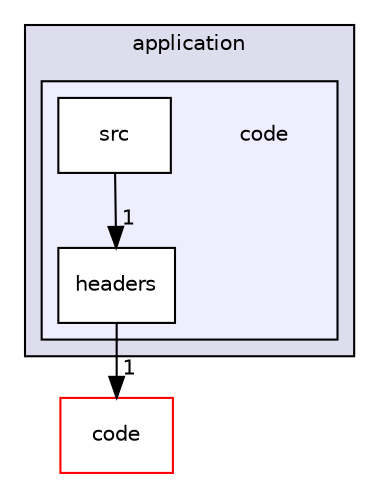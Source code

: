 digraph "application/code" {
  compound=true
  node [ fontsize="10", fontname="Helvetica"];
  edge [ labelfontsize="10", labelfontname="Helvetica"];
  subgraph clusterdir_d75c23162a2652451dce46d2e7e8aead {
    graph [ bgcolor="#ddddee", pencolor="black", label="application" fontname="Helvetica", fontsize="10", URL="dir_d75c23162a2652451dce46d2e7e8aead.html"]
  subgraph clusterdir_859b5e0fffb6c8315de820ac6e17906b {
    graph [ bgcolor="#eeeeff", pencolor="black", label="" URL="dir_859b5e0fffb6c8315de820ac6e17906b.html"];
    dir_859b5e0fffb6c8315de820ac6e17906b [shape=plaintext label="code"];
    dir_d228765c6de2e1e442392110d8623b72 [shape=box label="headers" color="black" fillcolor="white" style="filled" URL="dir_d228765c6de2e1e442392110d8623b72.html"];
    dir_a95f0236e5012579860ce09154e547f4 [shape=box label="src" color="black" fillcolor="white" style="filled" URL="dir_a95f0236e5012579860ce09154e547f4.html"];
  }
  }
  dir_050edd66366d13764f98250ef6db77f6 [shape=box label="code" fillcolor="white" style="filled" color="red" URL="dir_050edd66366d13764f98250ef6db77f6.html"];
  dir_d228765c6de2e1e442392110d8623b72->dir_050edd66366d13764f98250ef6db77f6 [headlabel="1", labeldistance=1.5 headhref="dir_000011_000013.html"];
  dir_a95f0236e5012579860ce09154e547f4->dir_d228765c6de2e1e442392110d8623b72 [headlabel="1", labeldistance=1.5 headhref="dir_000012_000011.html"];
}
